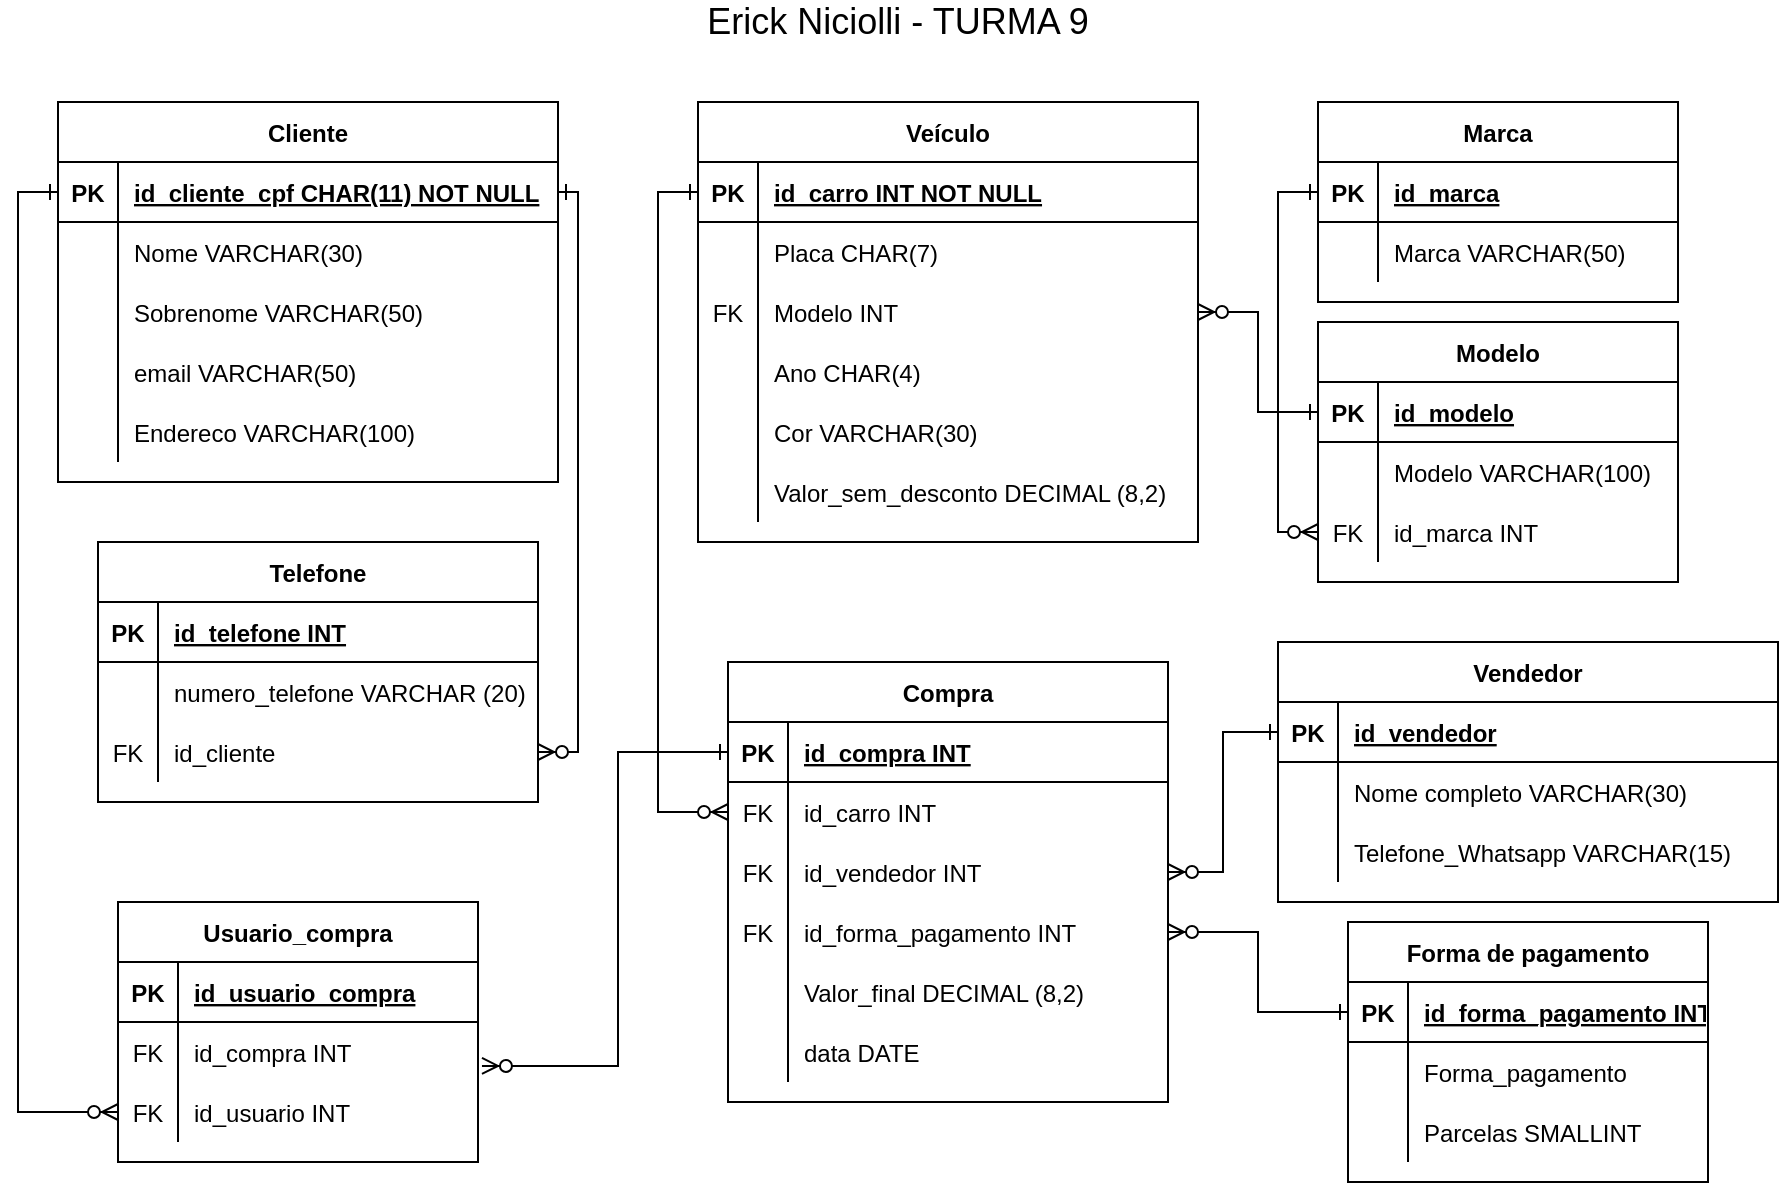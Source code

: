 <mxfile version="14.9.9" type="device"><diagram id="R2lEEEUBdFMjLlhIrx00" name="Page-1"><mxGraphModel dx="868" dy="460" grid="1" gridSize="10" guides="1" tooltips="1" connect="1" arrows="1" fold="1" page="1" pageScale="1" pageWidth="1100" pageHeight="850" math="0" shadow="0" extFonts="Permanent Marker^https://fonts.googleapis.com/css?family=Permanent+Marker"><root><mxCell id="0"/><mxCell id="1" parent="0"/><mxCell id="C-vyLk0tnHw3VtMMgP7b-2" value="Veículo" style="shape=table;startSize=30;container=1;collapsible=1;childLayout=tableLayout;fixedRows=1;rowLines=0;fontStyle=1;align=center;resizeLast=1;" parent="1" vertex="1"><mxGeometry x="450" y="120" width="250" height="220" as="geometry"/></mxCell><mxCell id="C-vyLk0tnHw3VtMMgP7b-3" value="" style="shape=partialRectangle;collapsible=0;dropTarget=0;pointerEvents=0;fillColor=none;points=[[0,0.5],[1,0.5]];portConstraint=eastwest;top=0;left=0;right=0;bottom=1;" parent="C-vyLk0tnHw3VtMMgP7b-2" vertex="1"><mxGeometry y="30" width="250" height="30" as="geometry"/></mxCell><mxCell id="C-vyLk0tnHw3VtMMgP7b-4" value="PK" style="shape=partialRectangle;overflow=hidden;connectable=0;fillColor=none;top=0;left=0;bottom=0;right=0;fontStyle=1;" parent="C-vyLk0tnHw3VtMMgP7b-3" vertex="1"><mxGeometry width="30" height="30" as="geometry"/></mxCell><mxCell id="C-vyLk0tnHw3VtMMgP7b-5" value="id_carro INT NOT NULL" style="shape=partialRectangle;overflow=hidden;connectable=0;fillColor=none;top=0;left=0;bottom=0;right=0;align=left;spacingLeft=6;fontStyle=5;" parent="C-vyLk0tnHw3VtMMgP7b-3" vertex="1"><mxGeometry x="30" width="220" height="30" as="geometry"/></mxCell><mxCell id="UIRZAhqJj4Gg1yrEzAEs-45" style="shape=partialRectangle;collapsible=0;dropTarget=0;pointerEvents=0;fillColor=none;points=[[0,0.5],[1,0.5]];portConstraint=eastwest;top=0;left=0;right=0;bottom=0;" vertex="1" parent="C-vyLk0tnHw3VtMMgP7b-2"><mxGeometry y="60" width="250" height="30" as="geometry"/></mxCell><mxCell id="UIRZAhqJj4Gg1yrEzAEs-46" style="shape=partialRectangle;overflow=hidden;connectable=0;fillColor=none;top=0;left=0;bottom=0;right=0;" vertex="1" parent="UIRZAhqJj4Gg1yrEzAEs-45"><mxGeometry width="30" height="30" as="geometry"/></mxCell><mxCell id="UIRZAhqJj4Gg1yrEzAEs-47" value="Placa CHAR(7)" style="shape=partialRectangle;overflow=hidden;connectable=0;fillColor=none;top=0;left=0;bottom=0;right=0;align=left;spacingLeft=6;" vertex="1" parent="UIRZAhqJj4Gg1yrEzAEs-45"><mxGeometry x="30" width="220" height="30" as="geometry"/></mxCell><mxCell id="C-vyLk0tnHw3VtMMgP7b-9" value="" style="shape=partialRectangle;collapsible=0;dropTarget=0;pointerEvents=0;fillColor=none;points=[[0,0.5],[1,0.5]];portConstraint=eastwest;top=0;left=0;right=0;bottom=0;" parent="C-vyLk0tnHw3VtMMgP7b-2" vertex="1"><mxGeometry y="90" width="250" height="30" as="geometry"/></mxCell><mxCell id="C-vyLk0tnHw3VtMMgP7b-10" value="FK" style="shape=partialRectangle;overflow=hidden;connectable=0;fillColor=none;top=0;left=0;bottom=0;right=0;" parent="C-vyLk0tnHw3VtMMgP7b-9" vertex="1"><mxGeometry width="30" height="30" as="geometry"/></mxCell><mxCell id="C-vyLk0tnHw3VtMMgP7b-11" value="Modelo INT" style="shape=partialRectangle;overflow=hidden;connectable=0;fillColor=none;top=0;left=0;bottom=0;right=0;align=left;spacingLeft=6;" parent="C-vyLk0tnHw3VtMMgP7b-9" vertex="1"><mxGeometry x="30" width="220" height="30" as="geometry"/></mxCell><mxCell id="UIRZAhqJj4Gg1yrEzAEs-21" value="" style="shape=partialRectangle;collapsible=0;dropTarget=0;pointerEvents=0;fillColor=none;points=[[0,0.5],[1,0.5]];portConstraint=eastwest;top=0;left=0;right=0;bottom=0;" vertex="1" parent="C-vyLk0tnHw3VtMMgP7b-2"><mxGeometry y="120" width="250" height="30" as="geometry"/></mxCell><mxCell id="UIRZAhqJj4Gg1yrEzAEs-22" value="" style="shape=partialRectangle;overflow=hidden;connectable=0;fillColor=none;top=0;left=0;bottom=0;right=0;" vertex="1" parent="UIRZAhqJj4Gg1yrEzAEs-21"><mxGeometry width="30" height="30" as="geometry"/></mxCell><mxCell id="UIRZAhqJj4Gg1yrEzAEs-23" value="Ano CHAR(4)" style="shape=partialRectangle;overflow=hidden;connectable=0;fillColor=none;top=0;left=0;bottom=0;right=0;align=left;spacingLeft=6;" vertex="1" parent="UIRZAhqJj4Gg1yrEzAEs-21"><mxGeometry x="30" width="220" height="30" as="geometry"/></mxCell><mxCell id="UIRZAhqJj4Gg1yrEzAEs-24" value="" style="shape=partialRectangle;collapsible=0;dropTarget=0;pointerEvents=0;fillColor=none;points=[[0,0.5],[1,0.5]];portConstraint=eastwest;top=0;left=0;right=0;bottom=0;" vertex="1" parent="C-vyLk0tnHw3VtMMgP7b-2"><mxGeometry y="150" width="250" height="30" as="geometry"/></mxCell><mxCell id="UIRZAhqJj4Gg1yrEzAEs-25" value="" style="shape=partialRectangle;overflow=hidden;connectable=0;fillColor=none;top=0;left=0;bottom=0;right=0;" vertex="1" parent="UIRZAhqJj4Gg1yrEzAEs-24"><mxGeometry width="30" height="30" as="geometry"/></mxCell><mxCell id="UIRZAhqJj4Gg1yrEzAEs-26" value="Cor VARCHAR(30)" style="shape=partialRectangle;overflow=hidden;connectable=0;fillColor=none;top=0;left=0;bottom=0;right=0;align=left;spacingLeft=6;" vertex="1" parent="UIRZAhqJj4Gg1yrEzAEs-24"><mxGeometry x="30" width="220" height="30" as="geometry"/></mxCell><mxCell id="UIRZAhqJj4Gg1yrEzAEs-27" value="" style="shape=partialRectangle;collapsible=0;dropTarget=0;pointerEvents=0;fillColor=none;points=[[0,0.5],[1,0.5]];portConstraint=eastwest;top=0;left=0;right=0;bottom=0;" vertex="1" parent="C-vyLk0tnHw3VtMMgP7b-2"><mxGeometry y="180" width="250" height="30" as="geometry"/></mxCell><mxCell id="UIRZAhqJj4Gg1yrEzAEs-28" value="" style="shape=partialRectangle;overflow=hidden;connectable=0;fillColor=none;top=0;left=0;bottom=0;right=0;" vertex="1" parent="UIRZAhqJj4Gg1yrEzAEs-27"><mxGeometry width="30" height="30" as="geometry"/></mxCell><mxCell id="UIRZAhqJj4Gg1yrEzAEs-29" value="Valor_sem_desconto DECIMAL (8,2)" style="shape=partialRectangle;overflow=hidden;connectable=0;fillColor=none;top=0;left=0;bottom=0;right=0;align=left;spacingLeft=6;" vertex="1" parent="UIRZAhqJj4Gg1yrEzAEs-27"><mxGeometry x="30" width="220" height="30" as="geometry"/></mxCell><mxCell id="C-vyLk0tnHw3VtMMgP7b-13" value="Vendedor" style="shape=table;startSize=30;container=1;collapsible=1;childLayout=tableLayout;fixedRows=1;rowLines=0;fontStyle=1;align=center;resizeLast=1;" parent="1" vertex="1"><mxGeometry x="740" y="390" width="250" height="130" as="geometry"/></mxCell><mxCell id="C-vyLk0tnHw3VtMMgP7b-14" value="" style="shape=partialRectangle;collapsible=0;dropTarget=0;pointerEvents=0;fillColor=none;points=[[0,0.5],[1,0.5]];portConstraint=eastwest;top=0;left=0;right=0;bottom=1;" parent="C-vyLk0tnHw3VtMMgP7b-13" vertex="1"><mxGeometry y="30" width="250" height="30" as="geometry"/></mxCell><mxCell id="C-vyLk0tnHw3VtMMgP7b-15" value="PK" style="shape=partialRectangle;overflow=hidden;connectable=0;fillColor=none;top=0;left=0;bottom=0;right=0;fontStyle=1;" parent="C-vyLk0tnHw3VtMMgP7b-14" vertex="1"><mxGeometry width="30" height="30" as="geometry"/></mxCell><mxCell id="C-vyLk0tnHw3VtMMgP7b-16" value="id_vendedor" style="shape=partialRectangle;overflow=hidden;connectable=0;fillColor=none;top=0;left=0;bottom=0;right=0;align=left;spacingLeft=6;fontStyle=5;" parent="C-vyLk0tnHw3VtMMgP7b-14" vertex="1"><mxGeometry x="30" width="220" height="30" as="geometry"/></mxCell><mxCell id="C-vyLk0tnHw3VtMMgP7b-17" value="" style="shape=partialRectangle;collapsible=0;dropTarget=0;pointerEvents=0;fillColor=none;points=[[0,0.5],[1,0.5]];portConstraint=eastwest;top=0;left=0;right=0;bottom=0;" parent="C-vyLk0tnHw3VtMMgP7b-13" vertex="1"><mxGeometry y="60" width="250" height="30" as="geometry"/></mxCell><mxCell id="C-vyLk0tnHw3VtMMgP7b-18" value="" style="shape=partialRectangle;overflow=hidden;connectable=0;fillColor=none;top=0;left=0;bottom=0;right=0;" parent="C-vyLk0tnHw3VtMMgP7b-17" vertex="1"><mxGeometry width="30" height="30" as="geometry"/></mxCell><mxCell id="C-vyLk0tnHw3VtMMgP7b-19" value="Nome completo VARCHAR(30)" style="shape=partialRectangle;overflow=hidden;connectable=0;fillColor=none;top=0;left=0;bottom=0;right=0;align=left;spacingLeft=6;" parent="C-vyLk0tnHw3VtMMgP7b-17" vertex="1"><mxGeometry x="30" width="220" height="30" as="geometry"/></mxCell><mxCell id="C-vyLk0tnHw3VtMMgP7b-20" value="" style="shape=partialRectangle;collapsible=0;dropTarget=0;pointerEvents=0;fillColor=none;points=[[0,0.5],[1,0.5]];portConstraint=eastwest;top=0;left=0;right=0;bottom=0;" parent="C-vyLk0tnHw3VtMMgP7b-13" vertex="1"><mxGeometry y="90" width="250" height="30" as="geometry"/></mxCell><mxCell id="C-vyLk0tnHw3VtMMgP7b-21" value="" style="shape=partialRectangle;overflow=hidden;connectable=0;fillColor=none;top=0;left=0;bottom=0;right=0;" parent="C-vyLk0tnHw3VtMMgP7b-20" vertex="1"><mxGeometry width="30" height="30" as="geometry"/></mxCell><mxCell id="C-vyLk0tnHw3VtMMgP7b-22" value="Telefone_Whatsapp VARCHAR(15)" style="shape=partialRectangle;overflow=hidden;connectable=0;fillColor=none;top=0;left=0;bottom=0;right=0;align=left;spacingLeft=6;" parent="C-vyLk0tnHw3VtMMgP7b-20" vertex="1"><mxGeometry x="30" width="220" height="30" as="geometry"/></mxCell><mxCell id="C-vyLk0tnHw3VtMMgP7b-23" value="Cliente" style="shape=table;startSize=30;container=1;collapsible=1;childLayout=tableLayout;fixedRows=1;rowLines=0;fontStyle=1;align=center;resizeLast=1;" parent="1" vertex="1"><mxGeometry x="130" y="120" width="250" height="190" as="geometry"/></mxCell><mxCell id="C-vyLk0tnHw3VtMMgP7b-24" value="" style="shape=partialRectangle;collapsible=0;dropTarget=0;pointerEvents=0;fillColor=none;points=[[0,0.5],[1,0.5]];portConstraint=eastwest;top=0;left=0;right=0;bottom=1;" parent="C-vyLk0tnHw3VtMMgP7b-23" vertex="1"><mxGeometry y="30" width="250" height="30" as="geometry"/></mxCell><mxCell id="C-vyLk0tnHw3VtMMgP7b-25" value="PK" style="shape=partialRectangle;overflow=hidden;connectable=0;fillColor=none;top=0;left=0;bottom=0;right=0;fontStyle=1;" parent="C-vyLk0tnHw3VtMMgP7b-24" vertex="1"><mxGeometry width="30" height="30" as="geometry"/></mxCell><mxCell id="C-vyLk0tnHw3VtMMgP7b-26" value="id_cliente_cpf CHAR(11) NOT NULL" style="shape=partialRectangle;overflow=hidden;connectable=0;fillColor=none;top=0;left=0;bottom=0;right=0;align=left;spacingLeft=6;fontStyle=5;" parent="C-vyLk0tnHw3VtMMgP7b-24" vertex="1"><mxGeometry x="30" width="220" height="30" as="geometry"/></mxCell><mxCell id="C-vyLk0tnHw3VtMMgP7b-27" value="" style="shape=partialRectangle;collapsible=0;dropTarget=0;pointerEvents=0;fillColor=none;points=[[0,0.5],[1,0.5]];portConstraint=eastwest;top=0;left=0;right=0;bottom=0;" parent="C-vyLk0tnHw3VtMMgP7b-23" vertex="1"><mxGeometry y="60" width="250" height="30" as="geometry"/></mxCell><mxCell id="C-vyLk0tnHw3VtMMgP7b-28" value="" style="shape=partialRectangle;overflow=hidden;connectable=0;fillColor=none;top=0;left=0;bottom=0;right=0;" parent="C-vyLk0tnHw3VtMMgP7b-27" vertex="1"><mxGeometry width="30" height="30" as="geometry"/></mxCell><mxCell id="C-vyLk0tnHw3VtMMgP7b-29" value="Nome VARCHAR(30)" style="shape=partialRectangle;overflow=hidden;connectable=0;fillColor=none;top=0;left=0;bottom=0;right=0;align=left;spacingLeft=6;" parent="C-vyLk0tnHw3VtMMgP7b-27" vertex="1"><mxGeometry x="30" width="220" height="30" as="geometry"/></mxCell><mxCell id="UIRZAhqJj4Gg1yrEzAEs-1" value="" style="shape=partialRectangle;collapsible=0;dropTarget=0;pointerEvents=0;fillColor=none;points=[[0,0.5],[1,0.5]];portConstraint=eastwest;top=0;left=0;right=0;bottom=0;" vertex="1" parent="C-vyLk0tnHw3VtMMgP7b-23"><mxGeometry y="90" width="250" height="30" as="geometry"/></mxCell><mxCell id="UIRZAhqJj4Gg1yrEzAEs-2" value="" style="shape=partialRectangle;overflow=hidden;connectable=0;fillColor=none;top=0;left=0;bottom=0;right=0;" vertex="1" parent="UIRZAhqJj4Gg1yrEzAEs-1"><mxGeometry width="30" height="30" as="geometry"/></mxCell><mxCell id="UIRZAhqJj4Gg1yrEzAEs-3" value="Sobrenome VARCHAR(50)" style="shape=partialRectangle;overflow=hidden;connectable=0;fillColor=none;top=0;left=0;bottom=0;right=0;align=left;spacingLeft=6;" vertex="1" parent="UIRZAhqJj4Gg1yrEzAEs-1"><mxGeometry x="30" width="220" height="30" as="geometry"/></mxCell><mxCell id="UIRZAhqJj4Gg1yrEzAEs-4" value="" style="shape=partialRectangle;collapsible=0;dropTarget=0;pointerEvents=0;fillColor=none;points=[[0,0.5],[1,0.5]];portConstraint=eastwest;top=0;left=0;right=0;bottom=0;" vertex="1" parent="C-vyLk0tnHw3VtMMgP7b-23"><mxGeometry y="120" width="250" height="30" as="geometry"/></mxCell><mxCell id="UIRZAhqJj4Gg1yrEzAEs-5" value="" style="shape=partialRectangle;overflow=hidden;connectable=0;fillColor=none;top=0;left=0;bottom=0;right=0;" vertex="1" parent="UIRZAhqJj4Gg1yrEzAEs-4"><mxGeometry width="30" height="30" as="geometry"/></mxCell><mxCell id="UIRZAhqJj4Gg1yrEzAEs-6" value="email VARCHAR(50)" style="shape=partialRectangle;overflow=hidden;connectable=0;fillColor=none;top=0;left=0;bottom=0;right=0;align=left;spacingLeft=6;" vertex="1" parent="UIRZAhqJj4Gg1yrEzAEs-4"><mxGeometry x="30" width="220" height="30" as="geometry"/></mxCell><mxCell id="UIRZAhqJj4Gg1yrEzAEs-10" value="" style="shape=partialRectangle;collapsible=0;dropTarget=0;pointerEvents=0;fillColor=none;points=[[0,0.5],[1,0.5]];portConstraint=eastwest;top=0;left=0;right=0;bottom=0;" vertex="1" parent="C-vyLk0tnHw3VtMMgP7b-23"><mxGeometry y="150" width="250" height="30" as="geometry"/></mxCell><mxCell id="UIRZAhqJj4Gg1yrEzAEs-11" value="" style="shape=partialRectangle;overflow=hidden;connectable=0;fillColor=none;top=0;left=0;bottom=0;right=0;" vertex="1" parent="UIRZAhqJj4Gg1yrEzAEs-10"><mxGeometry width="30" height="30" as="geometry"/></mxCell><mxCell id="UIRZAhqJj4Gg1yrEzAEs-12" value="Endereco VARCHAR(100)" style="shape=partialRectangle;overflow=hidden;connectable=0;fillColor=none;top=0;left=0;bottom=0;right=0;align=left;spacingLeft=6;" vertex="1" parent="UIRZAhqJj4Gg1yrEzAEs-10"><mxGeometry x="30" width="220" height="30" as="geometry"/></mxCell><mxCell id="UIRZAhqJj4Gg1yrEzAEs-54" value="Compra" style="shape=table;startSize=30;container=1;collapsible=1;childLayout=tableLayout;fixedRows=1;rowLines=0;fontStyle=1;align=center;resizeLast=1;" vertex="1" parent="1"><mxGeometry x="465" y="400" width="220" height="220" as="geometry"/></mxCell><mxCell id="UIRZAhqJj4Gg1yrEzAEs-55" value="" style="shape=partialRectangle;collapsible=0;dropTarget=0;pointerEvents=0;fillColor=none;top=0;left=0;bottom=1;right=0;points=[[0,0.5],[1,0.5]];portConstraint=eastwest;" vertex="1" parent="UIRZAhqJj4Gg1yrEzAEs-54"><mxGeometry y="30" width="220" height="30" as="geometry"/></mxCell><mxCell id="UIRZAhqJj4Gg1yrEzAEs-56" value="PK" style="shape=partialRectangle;connectable=0;fillColor=none;top=0;left=0;bottom=0;right=0;fontStyle=1;overflow=hidden;" vertex="1" parent="UIRZAhqJj4Gg1yrEzAEs-55"><mxGeometry width="30" height="30" as="geometry"/></mxCell><mxCell id="UIRZAhqJj4Gg1yrEzAEs-57" value="id_compra INT" style="shape=partialRectangle;connectable=0;fillColor=none;top=0;left=0;bottom=0;right=0;align=left;spacingLeft=6;fontStyle=5;overflow=hidden;" vertex="1" parent="UIRZAhqJj4Gg1yrEzAEs-55"><mxGeometry x="30" width="190" height="30" as="geometry"/></mxCell><mxCell id="UIRZAhqJj4Gg1yrEzAEs-61" value="" style="shape=partialRectangle;collapsible=0;dropTarget=0;pointerEvents=0;fillColor=none;top=0;left=0;bottom=0;right=0;points=[[0,0.5],[1,0.5]];portConstraint=eastwest;" vertex="1" parent="UIRZAhqJj4Gg1yrEzAEs-54"><mxGeometry y="60" width="220" height="30" as="geometry"/></mxCell><mxCell id="UIRZAhqJj4Gg1yrEzAEs-62" value="FK" style="shape=partialRectangle;connectable=0;fillColor=none;top=0;left=0;bottom=0;right=0;editable=1;overflow=hidden;" vertex="1" parent="UIRZAhqJj4Gg1yrEzAEs-61"><mxGeometry width="30" height="30" as="geometry"/></mxCell><mxCell id="UIRZAhqJj4Gg1yrEzAEs-63" value="id_carro INT" style="shape=partialRectangle;connectable=0;fillColor=none;top=0;left=0;bottom=0;right=0;align=left;spacingLeft=6;overflow=hidden;" vertex="1" parent="UIRZAhqJj4Gg1yrEzAEs-61"><mxGeometry x="30" width="190" height="30" as="geometry"/></mxCell><mxCell id="UIRZAhqJj4Gg1yrEzAEs-64" value="" style="shape=partialRectangle;collapsible=0;dropTarget=0;pointerEvents=0;fillColor=none;top=0;left=0;bottom=0;right=0;points=[[0,0.5],[1,0.5]];portConstraint=eastwest;" vertex="1" parent="UIRZAhqJj4Gg1yrEzAEs-54"><mxGeometry y="90" width="220" height="30" as="geometry"/></mxCell><mxCell id="UIRZAhqJj4Gg1yrEzAEs-65" value="FK" style="shape=partialRectangle;connectable=0;fillColor=none;top=0;left=0;bottom=0;right=0;editable=1;overflow=hidden;" vertex="1" parent="UIRZAhqJj4Gg1yrEzAEs-64"><mxGeometry width="30" height="30" as="geometry"/></mxCell><mxCell id="UIRZAhqJj4Gg1yrEzAEs-66" value="id_vendedor INT" style="shape=partialRectangle;connectable=0;fillColor=none;top=0;left=0;bottom=0;right=0;align=left;spacingLeft=6;overflow=hidden;" vertex="1" parent="UIRZAhqJj4Gg1yrEzAEs-64"><mxGeometry x="30" width="190" height="30" as="geometry"/></mxCell><mxCell id="UIRZAhqJj4Gg1yrEzAEs-67" value="" style="shape=partialRectangle;collapsible=0;dropTarget=0;pointerEvents=0;fillColor=none;top=0;left=0;bottom=0;right=0;points=[[0,0.5],[1,0.5]];portConstraint=eastwest;" vertex="1" parent="UIRZAhqJj4Gg1yrEzAEs-54"><mxGeometry y="120" width="220" height="30" as="geometry"/></mxCell><mxCell id="UIRZAhqJj4Gg1yrEzAEs-68" value="FK" style="shape=partialRectangle;connectable=0;fillColor=none;top=0;left=0;bottom=0;right=0;editable=1;overflow=hidden;" vertex="1" parent="UIRZAhqJj4Gg1yrEzAEs-67"><mxGeometry width="30" height="30" as="geometry"/></mxCell><mxCell id="UIRZAhqJj4Gg1yrEzAEs-69" value="id_forma_pagamento INT" style="shape=partialRectangle;connectable=0;fillColor=none;top=0;left=0;bottom=0;right=0;align=left;spacingLeft=6;overflow=hidden;" vertex="1" parent="UIRZAhqJj4Gg1yrEzAEs-67"><mxGeometry x="30" width="190" height="30" as="geometry"/></mxCell><mxCell id="UIRZAhqJj4Gg1yrEzAEs-70" value="" style="shape=partialRectangle;collapsible=0;dropTarget=0;pointerEvents=0;fillColor=none;top=0;left=0;bottom=0;right=0;points=[[0,0.5],[1,0.5]];portConstraint=eastwest;" vertex="1" parent="UIRZAhqJj4Gg1yrEzAEs-54"><mxGeometry y="150" width="220" height="30" as="geometry"/></mxCell><mxCell id="UIRZAhqJj4Gg1yrEzAEs-71" value="" style="shape=partialRectangle;connectable=0;fillColor=none;top=0;left=0;bottom=0;right=0;editable=1;overflow=hidden;" vertex="1" parent="UIRZAhqJj4Gg1yrEzAEs-70"><mxGeometry width="30" height="30" as="geometry"/></mxCell><mxCell id="UIRZAhqJj4Gg1yrEzAEs-72" value="Valor_final DECIMAL (8,2)" style="shape=partialRectangle;connectable=0;fillColor=none;top=0;left=0;bottom=0;right=0;align=left;spacingLeft=6;overflow=hidden;" vertex="1" parent="UIRZAhqJj4Gg1yrEzAEs-70"><mxGeometry x="30" width="190" height="30" as="geometry"/></mxCell><mxCell id="UIRZAhqJj4Gg1yrEzAEs-73" value="" style="shape=partialRectangle;collapsible=0;dropTarget=0;pointerEvents=0;fillColor=none;top=0;left=0;bottom=0;right=0;points=[[0,0.5],[1,0.5]];portConstraint=eastwest;" vertex="1" parent="UIRZAhqJj4Gg1yrEzAEs-54"><mxGeometry y="180" width="220" height="30" as="geometry"/></mxCell><mxCell id="UIRZAhqJj4Gg1yrEzAEs-74" value="" style="shape=partialRectangle;connectable=0;fillColor=none;top=0;left=0;bottom=0;right=0;editable=1;overflow=hidden;" vertex="1" parent="UIRZAhqJj4Gg1yrEzAEs-73"><mxGeometry width="30" height="30" as="geometry"/></mxCell><mxCell id="UIRZAhqJj4Gg1yrEzAEs-75" value="data DATE" style="shape=partialRectangle;connectable=0;fillColor=none;top=0;left=0;bottom=0;right=0;align=left;spacingLeft=6;overflow=hidden;" vertex="1" parent="UIRZAhqJj4Gg1yrEzAEs-73"><mxGeometry x="30" width="190" height="30" as="geometry"/></mxCell><mxCell id="UIRZAhqJj4Gg1yrEzAEs-76" value="Marca" style="shape=table;startSize=30;container=1;collapsible=1;childLayout=tableLayout;fixedRows=1;rowLines=0;fontStyle=1;align=center;resizeLast=1;" vertex="1" parent="1"><mxGeometry x="760" y="120" width="180" height="100" as="geometry"/></mxCell><mxCell id="UIRZAhqJj4Gg1yrEzAEs-77" value="" style="shape=partialRectangle;collapsible=0;dropTarget=0;pointerEvents=0;fillColor=none;top=0;left=0;bottom=1;right=0;points=[[0,0.5],[1,0.5]];portConstraint=eastwest;" vertex="1" parent="UIRZAhqJj4Gg1yrEzAEs-76"><mxGeometry y="30" width="180" height="30" as="geometry"/></mxCell><mxCell id="UIRZAhqJj4Gg1yrEzAEs-78" value="PK" style="shape=partialRectangle;connectable=0;fillColor=none;top=0;left=0;bottom=0;right=0;fontStyle=1;overflow=hidden;" vertex="1" parent="UIRZAhqJj4Gg1yrEzAEs-77"><mxGeometry width="30" height="30" as="geometry"/></mxCell><mxCell id="UIRZAhqJj4Gg1yrEzAEs-79" value="id_marca" style="shape=partialRectangle;connectable=0;fillColor=none;top=0;left=0;bottom=0;right=0;align=left;spacingLeft=6;fontStyle=5;overflow=hidden;" vertex="1" parent="UIRZAhqJj4Gg1yrEzAEs-77"><mxGeometry x="30" width="150" height="30" as="geometry"/></mxCell><mxCell id="UIRZAhqJj4Gg1yrEzAEs-80" value="" style="shape=partialRectangle;collapsible=0;dropTarget=0;pointerEvents=0;fillColor=none;top=0;left=0;bottom=0;right=0;points=[[0,0.5],[1,0.5]];portConstraint=eastwest;" vertex="1" parent="UIRZAhqJj4Gg1yrEzAEs-76"><mxGeometry y="60" width="180" height="30" as="geometry"/></mxCell><mxCell id="UIRZAhqJj4Gg1yrEzAEs-81" value="" style="shape=partialRectangle;connectable=0;fillColor=none;top=0;left=0;bottom=0;right=0;editable=1;overflow=hidden;" vertex="1" parent="UIRZAhqJj4Gg1yrEzAEs-80"><mxGeometry width="30" height="30" as="geometry"/></mxCell><mxCell id="UIRZAhqJj4Gg1yrEzAEs-82" value="Marca VARCHAR(50)" style="shape=partialRectangle;connectable=0;fillColor=none;top=0;left=0;bottom=0;right=0;align=left;spacingLeft=6;overflow=hidden;" vertex="1" parent="UIRZAhqJj4Gg1yrEzAEs-80"><mxGeometry x="30" width="150" height="30" as="geometry"/></mxCell><mxCell id="UIRZAhqJj4Gg1yrEzAEs-89" value="Modelo" style="shape=table;startSize=30;container=1;collapsible=1;childLayout=tableLayout;fixedRows=1;rowLines=0;fontStyle=1;align=center;resizeLast=1;" vertex="1" parent="1"><mxGeometry x="760" y="230" width="180" height="130" as="geometry"/></mxCell><mxCell id="UIRZAhqJj4Gg1yrEzAEs-90" value="" style="shape=partialRectangle;collapsible=0;dropTarget=0;pointerEvents=0;fillColor=none;top=0;left=0;bottom=1;right=0;points=[[0,0.5],[1,0.5]];portConstraint=eastwest;" vertex="1" parent="UIRZAhqJj4Gg1yrEzAEs-89"><mxGeometry y="30" width="180" height="30" as="geometry"/></mxCell><mxCell id="UIRZAhqJj4Gg1yrEzAEs-91" value="PK" style="shape=partialRectangle;connectable=0;fillColor=none;top=0;left=0;bottom=0;right=0;fontStyle=1;overflow=hidden;" vertex="1" parent="UIRZAhqJj4Gg1yrEzAEs-90"><mxGeometry width="30" height="30" as="geometry"/></mxCell><mxCell id="UIRZAhqJj4Gg1yrEzAEs-92" value="id_modelo" style="shape=partialRectangle;connectable=0;fillColor=none;top=0;left=0;bottom=0;right=0;align=left;spacingLeft=6;fontStyle=5;overflow=hidden;" vertex="1" parent="UIRZAhqJj4Gg1yrEzAEs-90"><mxGeometry x="30" width="150" height="30" as="geometry"/></mxCell><mxCell id="UIRZAhqJj4Gg1yrEzAEs-93" value="" style="shape=partialRectangle;collapsible=0;dropTarget=0;pointerEvents=0;fillColor=none;top=0;left=0;bottom=0;right=0;points=[[0,0.5],[1,0.5]];portConstraint=eastwest;" vertex="1" parent="UIRZAhqJj4Gg1yrEzAEs-89"><mxGeometry y="60" width="180" height="30" as="geometry"/></mxCell><mxCell id="UIRZAhqJj4Gg1yrEzAEs-94" value="" style="shape=partialRectangle;connectable=0;fillColor=none;top=0;left=0;bottom=0;right=0;editable=1;overflow=hidden;" vertex="1" parent="UIRZAhqJj4Gg1yrEzAEs-93"><mxGeometry width="30" height="30" as="geometry"/></mxCell><mxCell id="UIRZAhqJj4Gg1yrEzAEs-95" value="Modelo VARCHAR(100)" style="shape=partialRectangle;connectable=0;fillColor=none;top=0;left=0;bottom=0;right=0;align=left;spacingLeft=6;overflow=hidden;" vertex="1" parent="UIRZAhqJj4Gg1yrEzAEs-93"><mxGeometry x="30" width="150" height="30" as="geometry"/></mxCell><mxCell id="UIRZAhqJj4Gg1yrEzAEs-117" value="" style="shape=partialRectangle;collapsible=0;dropTarget=0;pointerEvents=0;fillColor=none;top=0;left=0;bottom=0;right=0;points=[[0,0.5],[1,0.5]];portConstraint=eastwest;" vertex="1" parent="UIRZAhqJj4Gg1yrEzAEs-89"><mxGeometry y="90" width="180" height="30" as="geometry"/></mxCell><mxCell id="UIRZAhqJj4Gg1yrEzAEs-118" value="FK" style="shape=partialRectangle;connectable=0;fillColor=none;top=0;left=0;bottom=0;right=0;editable=1;overflow=hidden;" vertex="1" parent="UIRZAhqJj4Gg1yrEzAEs-117"><mxGeometry width="30" height="30" as="geometry"/></mxCell><mxCell id="UIRZAhqJj4Gg1yrEzAEs-119" value="id_marca INT" style="shape=partialRectangle;connectable=0;fillColor=none;top=0;left=0;bottom=0;right=0;align=left;spacingLeft=6;overflow=hidden;" vertex="1" parent="UIRZAhqJj4Gg1yrEzAEs-117"><mxGeometry x="30" width="150" height="30" as="geometry"/></mxCell><mxCell id="UIRZAhqJj4Gg1yrEzAEs-96" value="Forma de pagamento" style="shape=table;startSize=30;container=1;collapsible=1;childLayout=tableLayout;fixedRows=1;rowLines=0;fontStyle=1;align=center;resizeLast=1;" vertex="1" parent="1"><mxGeometry x="775" y="530" width="180" height="130" as="geometry"/></mxCell><mxCell id="UIRZAhqJj4Gg1yrEzAEs-97" value="" style="shape=partialRectangle;collapsible=0;dropTarget=0;pointerEvents=0;fillColor=none;top=0;left=0;bottom=1;right=0;points=[[0,0.5],[1,0.5]];portConstraint=eastwest;" vertex="1" parent="UIRZAhqJj4Gg1yrEzAEs-96"><mxGeometry y="30" width="180" height="30" as="geometry"/></mxCell><mxCell id="UIRZAhqJj4Gg1yrEzAEs-98" value="PK" style="shape=partialRectangle;connectable=0;fillColor=none;top=0;left=0;bottom=0;right=0;fontStyle=1;overflow=hidden;" vertex="1" parent="UIRZAhqJj4Gg1yrEzAEs-97"><mxGeometry width="30" height="30" as="geometry"/></mxCell><mxCell id="UIRZAhqJj4Gg1yrEzAEs-99" value="id_forma_pagamento INT NOT NULL" style="shape=partialRectangle;connectable=0;fillColor=none;top=0;left=0;bottom=0;right=0;align=left;spacingLeft=6;fontStyle=5;overflow=hidden;" vertex="1" parent="UIRZAhqJj4Gg1yrEzAEs-97"><mxGeometry x="30" width="150" height="30" as="geometry"/></mxCell><mxCell id="UIRZAhqJj4Gg1yrEzAEs-100" value="" style="shape=partialRectangle;collapsible=0;dropTarget=0;pointerEvents=0;fillColor=none;top=0;left=0;bottom=0;right=0;points=[[0,0.5],[1,0.5]];portConstraint=eastwest;" vertex="1" parent="UIRZAhqJj4Gg1yrEzAEs-96"><mxGeometry y="60" width="180" height="30" as="geometry"/></mxCell><mxCell id="UIRZAhqJj4Gg1yrEzAEs-101" value="" style="shape=partialRectangle;connectable=0;fillColor=none;top=0;left=0;bottom=0;right=0;editable=1;overflow=hidden;" vertex="1" parent="UIRZAhqJj4Gg1yrEzAEs-100"><mxGeometry width="30" height="30" as="geometry"/></mxCell><mxCell id="UIRZAhqJj4Gg1yrEzAEs-102" value="Forma_pagamento" style="shape=partialRectangle;connectable=0;fillColor=none;top=0;left=0;bottom=0;right=0;align=left;spacingLeft=6;overflow=hidden;" vertex="1" parent="UIRZAhqJj4Gg1yrEzAEs-100"><mxGeometry x="30" width="150" height="30" as="geometry"/></mxCell><mxCell id="UIRZAhqJj4Gg1yrEzAEs-103" value="" style="shape=partialRectangle;collapsible=0;dropTarget=0;pointerEvents=0;fillColor=none;top=0;left=0;bottom=0;right=0;points=[[0,0.5],[1,0.5]];portConstraint=eastwest;" vertex="1" parent="UIRZAhqJj4Gg1yrEzAEs-96"><mxGeometry y="90" width="180" height="30" as="geometry"/></mxCell><mxCell id="UIRZAhqJj4Gg1yrEzAEs-104" value="" style="shape=partialRectangle;connectable=0;fillColor=none;top=0;left=0;bottom=0;right=0;editable=1;overflow=hidden;" vertex="1" parent="UIRZAhqJj4Gg1yrEzAEs-103"><mxGeometry width="30" height="30" as="geometry"/></mxCell><mxCell id="UIRZAhqJj4Gg1yrEzAEs-105" value="Parcelas SMALLINT" style="shape=partialRectangle;connectable=0;fillColor=none;top=0;left=0;bottom=0;right=0;align=left;spacingLeft=6;overflow=hidden;" vertex="1" parent="UIRZAhqJj4Gg1yrEzAEs-103"><mxGeometry x="30" width="150" height="30" as="geometry"/></mxCell><mxCell id="UIRZAhqJj4Gg1yrEzAEs-109" style="edgeStyle=orthogonalEdgeStyle;rounded=0;orthogonalLoop=1;jettySize=auto;html=1;exitX=1;exitY=0.5;exitDx=0;exitDy=0;entryX=0;entryY=0.5;entryDx=0;entryDy=0;startArrow=ERone;startFill=0;endArrow=ERzeroToMany;endFill=1;" edge="1" parent="1" source="C-vyLk0tnHw3VtMMgP7b-6" target="UIRZAhqJj4Gg1yrEzAEs-77"><mxGeometry relative="1" as="geometry"/></mxCell><mxCell id="UIRZAhqJj4Gg1yrEzAEs-112" style="edgeStyle=orthogonalEdgeStyle;rounded=0;orthogonalLoop=1;jettySize=auto;html=1;exitX=0;exitY=0.5;exitDx=0;exitDy=0;entryX=1;entryY=0.5;entryDx=0;entryDy=0;startArrow=ERone;startFill=0;endArrow=ERzeroToMany;endFill=1;" edge="1" parent="1" source="C-vyLk0tnHw3VtMMgP7b-14" target="UIRZAhqJj4Gg1yrEzAEs-64"><mxGeometry relative="1" as="geometry"/></mxCell><mxCell id="UIRZAhqJj4Gg1yrEzAEs-113" style="edgeStyle=orthogonalEdgeStyle;rounded=0;orthogonalLoop=1;jettySize=auto;html=1;exitX=0;exitY=0.5;exitDx=0;exitDy=0;entryX=1;entryY=0.5;entryDx=0;entryDy=0;startArrow=ERone;startFill=0;endArrow=ERzeroToMany;endFill=1;" edge="1" parent="1" source="UIRZAhqJj4Gg1yrEzAEs-97" target="UIRZAhqJj4Gg1yrEzAEs-67"><mxGeometry relative="1" as="geometry"/></mxCell><mxCell id="UIRZAhqJj4Gg1yrEzAEs-116" style="edgeStyle=orthogonalEdgeStyle;rounded=0;orthogonalLoop=1;jettySize=auto;html=1;exitX=0;exitY=0.5;exitDx=0;exitDy=0;entryX=0;entryY=0.5;entryDx=0;entryDy=0;startArrow=ERone;startFill=0;endArrow=ERzeroToMany;endFill=1;" edge="1" parent="1" source="C-vyLk0tnHw3VtMMgP7b-3" target="UIRZAhqJj4Gg1yrEzAEs-61"><mxGeometry relative="1" as="geometry"/></mxCell><mxCell id="UIRZAhqJj4Gg1yrEzAEs-120" style="edgeStyle=orthogonalEdgeStyle;rounded=0;orthogonalLoop=1;jettySize=auto;html=1;exitX=0;exitY=0.5;exitDx=0;exitDy=0;entryX=0;entryY=0.5;entryDx=0;entryDy=0;startArrow=ERone;startFill=0;endArrow=ERzeroToMany;endFill=1;" edge="1" parent="1" source="UIRZAhqJj4Gg1yrEzAEs-77" target="UIRZAhqJj4Gg1yrEzAEs-117"><mxGeometry relative="1" as="geometry"/></mxCell><mxCell id="UIRZAhqJj4Gg1yrEzAEs-121" style="edgeStyle=orthogonalEdgeStyle;rounded=0;orthogonalLoop=1;jettySize=auto;html=1;exitX=0;exitY=0.5;exitDx=0;exitDy=0;entryX=1;entryY=0.5;entryDx=0;entryDy=0;startArrow=ERone;startFill=0;endArrow=ERzeroToMany;endFill=1;" edge="1" parent="1" source="UIRZAhqJj4Gg1yrEzAEs-90" target="C-vyLk0tnHw3VtMMgP7b-9"><mxGeometry relative="1" as="geometry"/></mxCell><mxCell id="UIRZAhqJj4Gg1yrEzAEs-125" value="Telefone" style="shape=table;startSize=30;container=1;collapsible=1;childLayout=tableLayout;fixedRows=1;rowLines=0;fontStyle=1;align=center;resizeLast=1;" vertex="1" parent="1"><mxGeometry x="150" y="340" width="220" height="130" as="geometry"/></mxCell><mxCell id="UIRZAhqJj4Gg1yrEzAEs-126" value="" style="shape=partialRectangle;collapsible=0;dropTarget=0;pointerEvents=0;fillColor=none;top=0;left=0;bottom=1;right=0;points=[[0,0.5],[1,0.5]];portConstraint=eastwest;" vertex="1" parent="UIRZAhqJj4Gg1yrEzAEs-125"><mxGeometry y="30" width="220" height="30" as="geometry"/></mxCell><mxCell id="UIRZAhqJj4Gg1yrEzAEs-127" value="PK" style="shape=partialRectangle;connectable=0;fillColor=none;top=0;left=0;bottom=0;right=0;fontStyle=1;overflow=hidden;" vertex="1" parent="UIRZAhqJj4Gg1yrEzAEs-126"><mxGeometry width="30" height="30" as="geometry"/></mxCell><mxCell id="UIRZAhqJj4Gg1yrEzAEs-128" value="id_telefone INT" style="shape=partialRectangle;connectable=0;fillColor=none;top=0;left=0;bottom=0;right=0;align=left;spacingLeft=6;fontStyle=5;overflow=hidden;" vertex="1" parent="UIRZAhqJj4Gg1yrEzAEs-126"><mxGeometry x="30" width="190" height="30" as="geometry"/></mxCell><mxCell id="UIRZAhqJj4Gg1yrEzAEs-129" value="" style="shape=partialRectangle;collapsible=0;dropTarget=0;pointerEvents=0;fillColor=none;top=0;left=0;bottom=0;right=0;points=[[0,0.5],[1,0.5]];portConstraint=eastwest;" vertex="1" parent="UIRZAhqJj4Gg1yrEzAEs-125"><mxGeometry y="60" width="220" height="30" as="geometry"/></mxCell><mxCell id="UIRZAhqJj4Gg1yrEzAEs-130" value="" style="shape=partialRectangle;connectable=0;fillColor=none;top=0;left=0;bottom=0;right=0;editable=1;overflow=hidden;" vertex="1" parent="UIRZAhqJj4Gg1yrEzAEs-129"><mxGeometry width="30" height="30" as="geometry"/></mxCell><mxCell id="UIRZAhqJj4Gg1yrEzAEs-131" value="numero_telefone VARCHAR (20)" style="shape=partialRectangle;connectable=0;fillColor=none;top=0;left=0;bottom=0;right=0;align=left;spacingLeft=6;overflow=hidden;" vertex="1" parent="UIRZAhqJj4Gg1yrEzAEs-129"><mxGeometry x="30" width="190" height="30" as="geometry"/></mxCell><mxCell id="UIRZAhqJj4Gg1yrEzAEs-132" value="" style="shape=partialRectangle;collapsible=0;dropTarget=0;pointerEvents=0;fillColor=none;top=0;left=0;bottom=0;right=0;points=[[0,0.5],[1,0.5]];portConstraint=eastwest;" vertex="1" parent="UIRZAhqJj4Gg1yrEzAEs-125"><mxGeometry y="90" width="220" height="30" as="geometry"/></mxCell><mxCell id="UIRZAhqJj4Gg1yrEzAEs-133" value="FK" style="shape=partialRectangle;connectable=0;fillColor=none;top=0;left=0;bottom=0;right=0;editable=1;overflow=hidden;" vertex="1" parent="UIRZAhqJj4Gg1yrEzAEs-132"><mxGeometry width="30" height="30" as="geometry"/></mxCell><mxCell id="UIRZAhqJj4Gg1yrEzAEs-134" value="id_cliente" style="shape=partialRectangle;connectable=0;fillColor=none;top=0;left=0;bottom=0;right=0;align=left;spacingLeft=6;overflow=hidden;" vertex="1" parent="UIRZAhqJj4Gg1yrEzAEs-132"><mxGeometry x="30" width="190" height="30" as="geometry"/></mxCell><mxCell id="UIRZAhqJj4Gg1yrEzAEs-138" style="edgeStyle=orthogonalEdgeStyle;rounded=0;orthogonalLoop=1;jettySize=auto;html=1;exitX=1;exitY=0.5;exitDx=0;exitDy=0;entryX=1;entryY=0.5;entryDx=0;entryDy=0;startArrow=ERone;startFill=0;endArrow=ERzeroToMany;endFill=1;" edge="1" parent="1" source="C-vyLk0tnHw3VtMMgP7b-24" target="UIRZAhqJj4Gg1yrEzAEs-132"><mxGeometry relative="1" as="geometry"><Array as="points"><mxPoint x="390" y="165"/><mxPoint x="390" y="445"/></Array></mxGeometry></mxCell><mxCell id="UIRZAhqJj4Gg1yrEzAEs-139" value="Usuario_compra" style="shape=table;startSize=30;container=1;collapsible=1;childLayout=tableLayout;fixedRows=1;rowLines=0;fontStyle=1;align=center;resizeLast=1;" vertex="1" parent="1"><mxGeometry x="160" y="520" width="180" height="130" as="geometry"/></mxCell><mxCell id="UIRZAhqJj4Gg1yrEzAEs-140" value="" style="shape=partialRectangle;collapsible=0;dropTarget=0;pointerEvents=0;fillColor=none;top=0;left=0;bottom=1;right=0;points=[[0,0.5],[1,0.5]];portConstraint=eastwest;" vertex="1" parent="UIRZAhqJj4Gg1yrEzAEs-139"><mxGeometry y="30" width="180" height="30" as="geometry"/></mxCell><mxCell id="UIRZAhqJj4Gg1yrEzAEs-141" value="PK" style="shape=partialRectangle;connectable=0;fillColor=none;top=0;left=0;bottom=0;right=0;fontStyle=1;overflow=hidden;" vertex="1" parent="UIRZAhqJj4Gg1yrEzAEs-140"><mxGeometry width="30" height="30" as="geometry"/></mxCell><mxCell id="UIRZAhqJj4Gg1yrEzAEs-142" value="id_usuario_compra" style="shape=partialRectangle;connectable=0;fillColor=none;top=0;left=0;bottom=0;right=0;align=left;spacingLeft=6;fontStyle=5;overflow=hidden;" vertex="1" parent="UIRZAhqJj4Gg1yrEzAEs-140"><mxGeometry x="30" width="150" height="30" as="geometry"/></mxCell><mxCell id="UIRZAhqJj4Gg1yrEzAEs-143" value="" style="shape=partialRectangle;collapsible=0;dropTarget=0;pointerEvents=0;fillColor=none;top=0;left=0;bottom=0;right=0;points=[[0,0.5],[1,0.5]];portConstraint=eastwest;" vertex="1" parent="UIRZAhqJj4Gg1yrEzAEs-139"><mxGeometry y="60" width="180" height="30" as="geometry"/></mxCell><mxCell id="UIRZAhqJj4Gg1yrEzAEs-144" value="FK" style="shape=partialRectangle;connectable=0;fillColor=none;top=0;left=0;bottom=0;right=0;editable=1;overflow=hidden;" vertex="1" parent="UIRZAhqJj4Gg1yrEzAEs-143"><mxGeometry width="30" height="30" as="geometry"/></mxCell><mxCell id="UIRZAhqJj4Gg1yrEzAEs-145" value="id_compra INT" style="shape=partialRectangle;connectable=0;fillColor=none;top=0;left=0;bottom=0;right=0;align=left;spacingLeft=6;overflow=hidden;" vertex="1" parent="UIRZAhqJj4Gg1yrEzAEs-143"><mxGeometry x="30" width="150" height="30" as="geometry"/></mxCell><mxCell id="UIRZAhqJj4Gg1yrEzAEs-146" value="" style="shape=partialRectangle;collapsible=0;dropTarget=0;pointerEvents=0;fillColor=none;top=0;left=0;bottom=0;right=0;points=[[0,0.5],[1,0.5]];portConstraint=eastwest;" vertex="1" parent="UIRZAhqJj4Gg1yrEzAEs-139"><mxGeometry y="90" width="180" height="30" as="geometry"/></mxCell><mxCell id="UIRZAhqJj4Gg1yrEzAEs-147" value="FK" style="shape=partialRectangle;connectable=0;fillColor=none;top=0;left=0;bottom=0;right=0;editable=1;overflow=hidden;" vertex="1" parent="UIRZAhqJj4Gg1yrEzAEs-146"><mxGeometry width="30" height="30" as="geometry"/></mxCell><mxCell id="UIRZAhqJj4Gg1yrEzAEs-148" value="id_usuario INT" style="shape=partialRectangle;connectable=0;fillColor=none;top=0;left=0;bottom=0;right=0;align=left;spacingLeft=6;overflow=hidden;" vertex="1" parent="UIRZAhqJj4Gg1yrEzAEs-146"><mxGeometry x="30" width="150" height="30" as="geometry"/></mxCell><mxCell id="UIRZAhqJj4Gg1yrEzAEs-152" style="edgeStyle=orthogonalEdgeStyle;rounded=0;orthogonalLoop=1;jettySize=auto;html=1;exitX=0;exitY=0.5;exitDx=0;exitDy=0;entryX=0;entryY=0.5;entryDx=0;entryDy=0;startArrow=ERone;startFill=0;endArrow=ERzeroToMany;endFill=1;" edge="1" parent="1" source="C-vyLk0tnHw3VtMMgP7b-24" target="UIRZAhqJj4Gg1yrEzAEs-146"><mxGeometry relative="1" as="geometry"/></mxCell><mxCell id="UIRZAhqJj4Gg1yrEzAEs-153" style="edgeStyle=orthogonalEdgeStyle;rounded=0;orthogonalLoop=1;jettySize=auto;html=1;exitX=0;exitY=0.5;exitDx=0;exitDy=0;entryX=1.011;entryY=0.733;entryDx=0;entryDy=0;entryPerimeter=0;startArrow=ERone;startFill=0;endArrow=ERzeroToMany;endFill=1;" edge="1" parent="1" source="UIRZAhqJj4Gg1yrEzAEs-55" target="UIRZAhqJj4Gg1yrEzAEs-143"><mxGeometry relative="1" as="geometry"><Array as="points"><mxPoint x="410" y="445"/><mxPoint x="410" y="602"/></Array></mxGeometry></mxCell><mxCell id="UIRZAhqJj4Gg1yrEzAEs-154" value="&lt;font style=&quot;font-size: 18px&quot;&gt;Erick Niciolli - TURMA 9&lt;/font&gt;" style="text;html=1;strokeColor=none;fillColor=none;align=center;verticalAlign=middle;whiteSpace=wrap;rounded=0;" vertex="1" parent="1"><mxGeometry x="430" y="70" width="240" height="20" as="geometry"/></mxCell></root></mxGraphModel></diagram></mxfile>